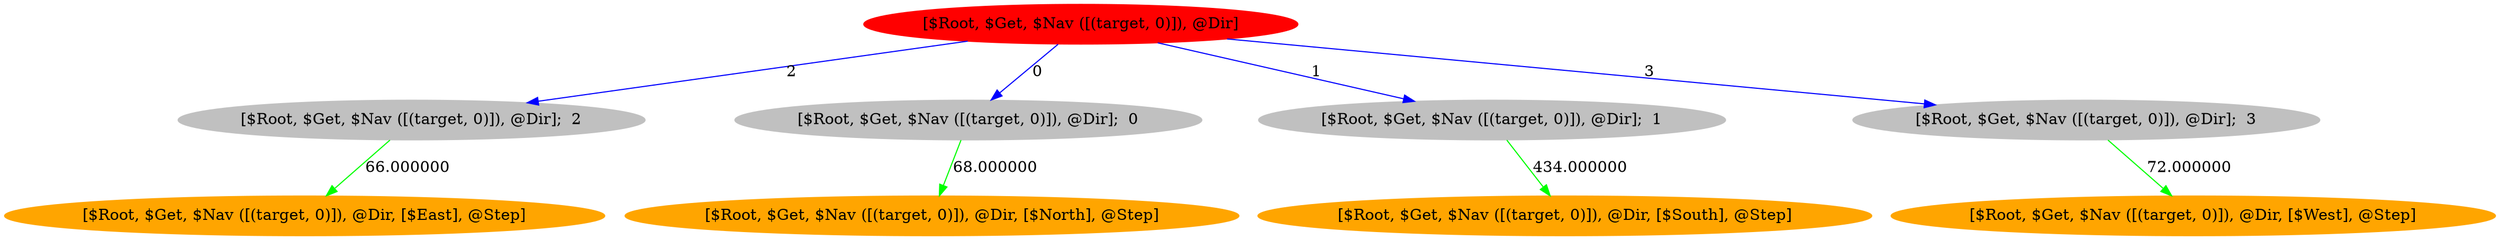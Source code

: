 Digraph "" {
ratio=fill
node [style=filled];
	1 [label="[$Root, $Get, $Nav ([(target, 0)]), @Dir]"][color="red"];
	2 [label="[$Root, $Get, $Nav ([(target, 0)]), @Dir];  2"][color="gray"];
	3 [label="[$Root, $Get, $Nav ([(target, 0)]), @Dir, [$East], @Step]"][color="orange"];
	4 [label="[$Root, $Get, $Nav ([(target, 0)]), @Dir];  0"][color="gray"];
	5 [label="[$Root, $Get, $Nav ([(target, 0)]), @Dir, [$North], @Step]"][color="orange"];
	6 [label="[$Root, $Get, $Nav ([(target, 0)]), @Dir];  1"][color="gray"];
	7 [label="[$Root, $Get, $Nav ([(target, 0)]), @Dir, [$South], @Step]"][color="orange"];
	8 [label="[$Root, $Get, $Nav ([(target, 0)]), @Dir];  3"][color="gray"];
	9 [label="[$Root, $Get, $Nav ([(target, 0)]), @Dir, [$West], @Step]"][color="orange"];
	1 -> 8 [color="blue"][label="3"];
	1 -> 6 [color="blue"][label="1"];
	1 -> 4 [color="blue"][label="0"];
	1 -> 2 [color="blue"][label="2"];
	2 -> 3 [color="green"][label="66.000000"];
	4 -> 5 [color="green"][label="68.000000"];
	6 -> 7 [color="green"][label="434.000000"];
	8 -> 9 [color="green"][label="72.000000"];
}

